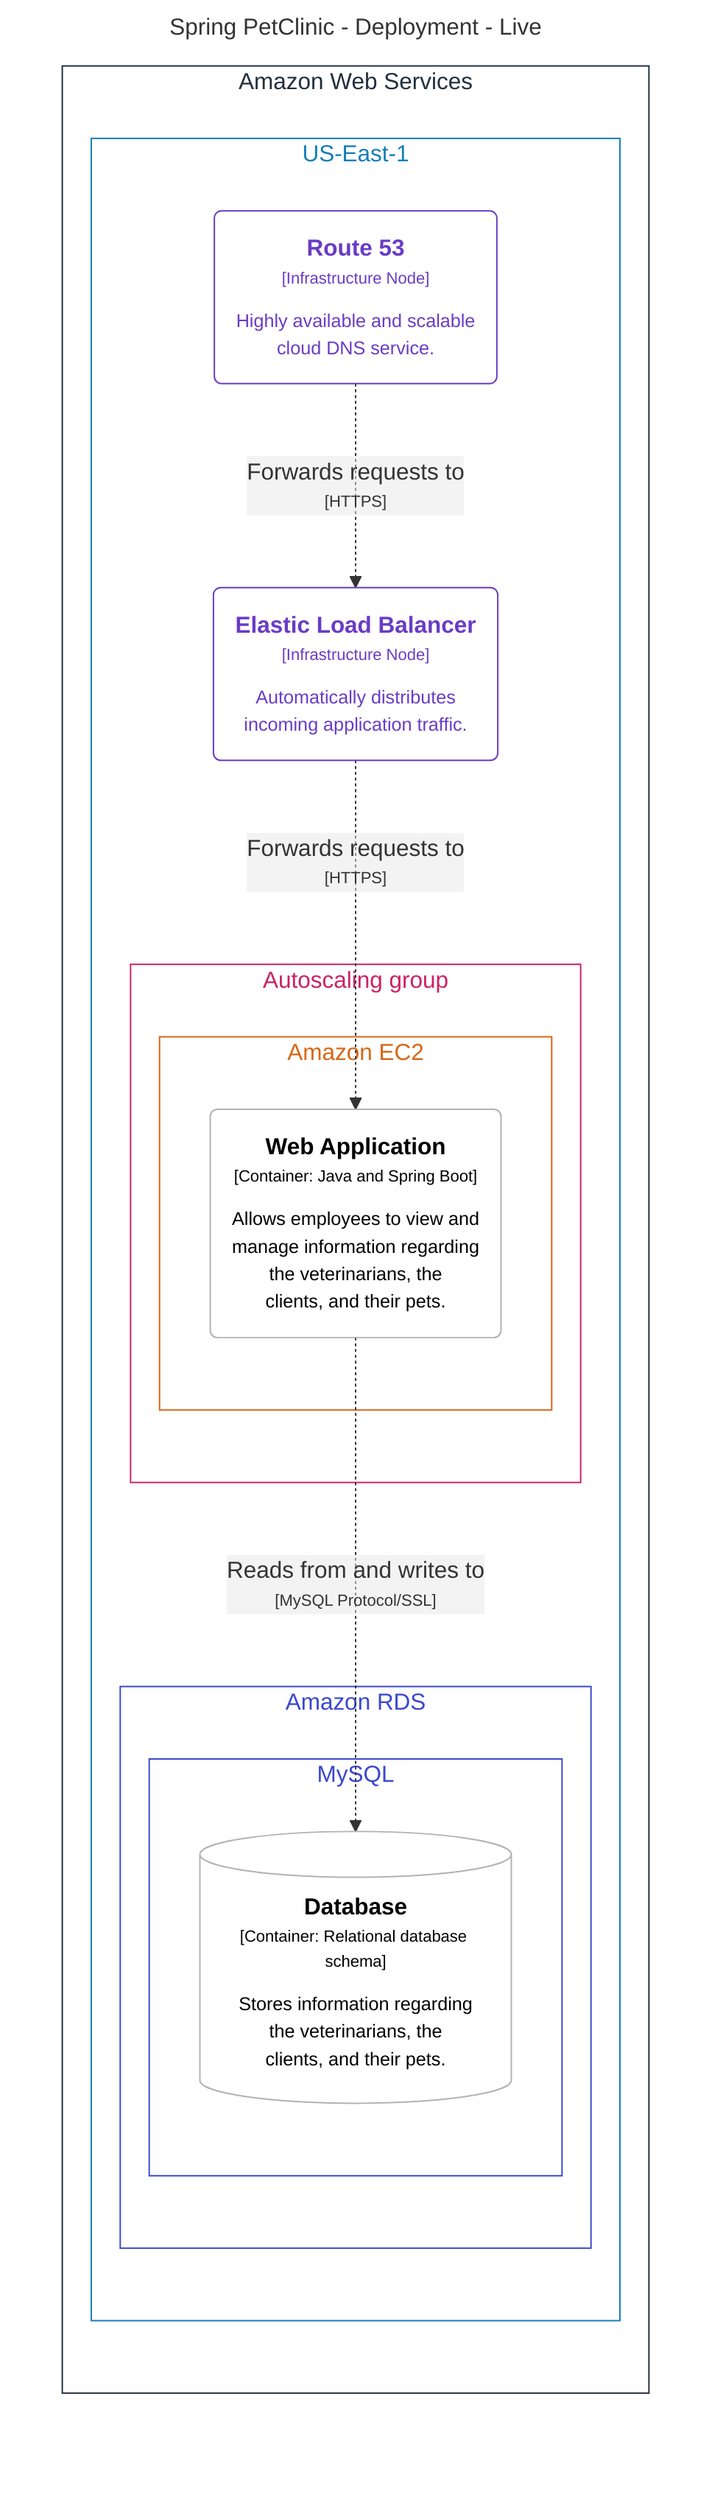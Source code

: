 graph LR
  linkStyle default fill:#ffffff

  subgraph diagram ["Spring PetClinic - Deployment - Live"]
    style diagram fill:#ffffff,stroke:#ffffff

    subgraph 5 [Amazon Web Services]
      style 5 fill:#ffffff,stroke:#232f3e,color:#232f3e

      subgraph 6 [US-East-1]
        style 6 fill:#ffffff,stroke:#147eba,color:#147eba

        subgraph 12 [Amazon RDS]
          style 12 fill:#ffffff,stroke:#3b48cc,color:#3b48cc

          subgraph 13 [MySQL]
            style 13 fill:#ffffff,stroke:#3b48cc,color:#3b48cc

            14[("<div style='font-weight: bold'>Database</div><div style='font-size: 70%; margin-top: 0px'>[Container: Relational database schema]</div><div style='font-size: 80%; margin-top:10px'>Stores information regarding<br />the veterinarians, the<br />clients, and their pets.</div>")]
            style 14 fill:#ffffff,stroke:#b2b2b2,color:#000000
          end

        end

        7("<div style='font-weight: bold'>Route 53</div><div style='font-size: 70%; margin-top: 0px'>[Infrastructure Node]</div><div style='font-size: 80%; margin-top:10px'>Highly available and scalable<br />cloud DNS service.</div>")
        style 7 fill:#ffffff,stroke:#693cc5,color:#693cc5
        8("<div style='font-weight: bold'>Elastic Load Balancer</div><div style='font-size: 70%; margin-top: 0px'>[Infrastructure Node]</div><div style='font-size: 80%; margin-top:10px'>Automatically distributes<br />incoming application traffic.</div>")
        style 8 fill:#ffffff,stroke:#693cc5,color:#693cc5
        subgraph 9 [Autoscaling group]
          style 9 fill:#ffffff,stroke:#cc2264,color:#cc2264

          subgraph 10 [Amazon EC2]
            style 10 fill:#ffffff,stroke:#d86613,color:#d86613

            11("<div style='font-weight: bold'>Web Application</div><div style='font-size: 70%; margin-top: 0px'>[Container: Java and Spring Boot]</div><div style='font-size: 80%; margin-top:10px'>Allows employees to view and<br />manage information regarding<br />the veterinarians, the<br />clients, and their pets.</div>")
            style 11 fill:#ffffff,stroke:#b2b2b2,color:#000000
          end

        end

      end

    end

    11-. "<div>Reads from and writes to</div><div style='font-size: 70%'>[MySQL Protocol/SSL]</div>" .->14
    7-. "<div>Forwards requests to</div><div style='font-size: 70%'>[HTTPS]</div>" .->8
    8-. "<div>Forwards requests to</div><div style='font-size: 70%'>[HTTPS]</div>" .->11
  end